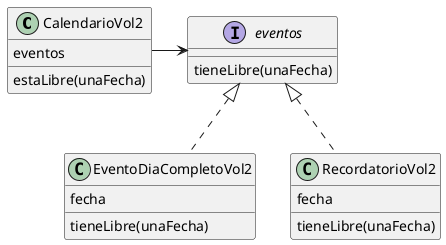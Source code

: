 @startuml diagrama

class CalendarioVol2 {
    eventos

    estaLibre(unaFecha) 
}

class EventoDiaCompletoVol2 {
    fecha

    tieneLibre(unaFecha) 
}

class RecordatorioVol2 {
    fecha

    tieneLibre(unaFecha) 
}

interface eventos {
    tieneLibre(unaFecha) 
}

CalendarioVol2 -r-> eventos
EventoDiaCompletoVol2 .u.|> eventos
RecordatorioVol2 .u.|> eventos

@enduml